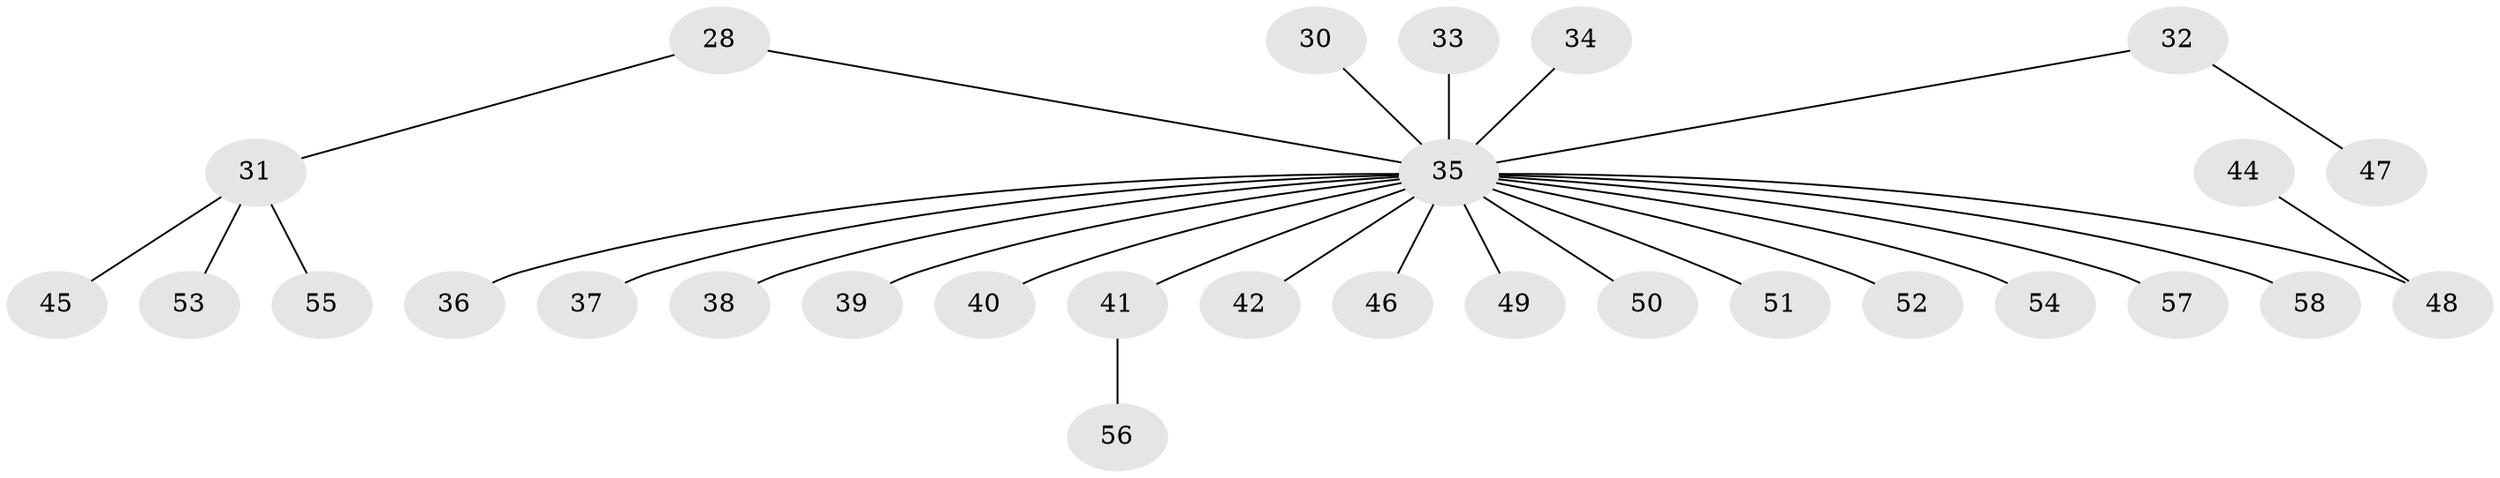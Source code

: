 // original degree distribution, {5: 0.05172413793103448, 6: 0.017241379310344827, 4: 0.08620689655172414, 3: 0.10344827586206896, 1: 0.5344827586206896, 2: 0.20689655172413793}
// Generated by graph-tools (version 1.1) at 2025/52/03/09/25 04:52:30]
// undirected, 29 vertices, 28 edges
graph export_dot {
graph [start="1"]
  node [color=gray90,style=filled];
  28;
  30;
  31;
  32 [super="+29"];
  33;
  34 [super="+11"];
  35 [super="+24+16+20+23+27+22+26"];
  36;
  37;
  38;
  39;
  40;
  41;
  42 [super="+25"];
  44;
  45;
  46;
  47;
  48 [super="+43"];
  49;
  50;
  51;
  52;
  53;
  54;
  55;
  56;
  57;
  58;
  28 -- 31;
  28 -- 35;
  30 -- 35;
  31 -- 45;
  31 -- 53;
  31 -- 55;
  32 -- 35;
  32 -- 47;
  33 -- 35;
  34 -- 35;
  35 -- 49;
  35 -- 51;
  35 -- 38;
  35 -- 39;
  35 -- 41;
  35 -- 48;
  35 -- 52;
  35 -- 54;
  35 -- 57;
  35 -- 58;
  35 -- 37;
  35 -- 50;
  35 -- 36;
  35 -- 40;
  35 -- 46;
  35 -- 42;
  41 -- 56;
  44 -- 48;
}
